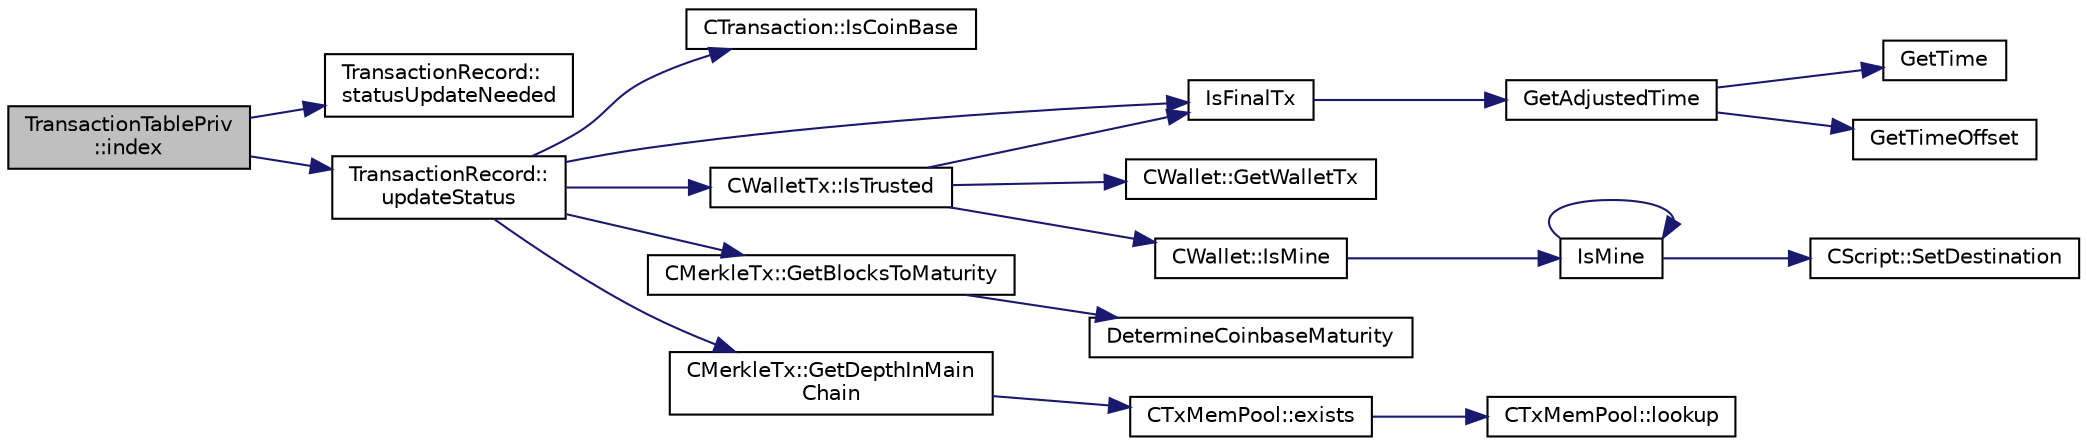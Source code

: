 digraph "TransactionTablePriv::index"
{
  edge [fontname="Helvetica",fontsize="10",labelfontname="Helvetica",labelfontsize="10"];
  node [fontname="Helvetica",fontsize="10",shape=record];
  rankdir="LR";
  Node61 [label="TransactionTablePriv\l::index",height=0.2,width=0.4,color="black", fillcolor="grey75", style="filled", fontcolor="black"];
  Node61 -> Node62 [color="midnightblue",fontsize="10",style="solid",fontname="Helvetica"];
  Node62 [label="TransactionRecord::\lstatusUpdateNeeded",height=0.2,width=0.4,color="black", fillcolor="white", style="filled",URL="$class_transaction_record.html#aaca6757b7b300151694021be6af18d11",tooltip="Return whether a status update is needed. "];
  Node61 -> Node63 [color="midnightblue",fontsize="10",style="solid",fontname="Helvetica"];
  Node63 [label="TransactionRecord::\lupdateStatus",height=0.2,width=0.4,color="black", fillcolor="white", style="filled",URL="$class_transaction_record.html#a9b643dd885a790ae511705a1446556be",tooltip="Update status from core wallet tx. "];
  Node63 -> Node64 [color="midnightblue",fontsize="10",style="solid",fontname="Helvetica"];
  Node64 [label="CTransaction::IsCoinBase",height=0.2,width=0.4,color="black", fillcolor="white", style="filled",URL="$class_c_transaction.html#a96256e8ac1bf79ad9c057e48c41132dd"];
  Node63 -> Node65 [color="midnightblue",fontsize="10",style="solid",fontname="Helvetica"];
  Node65 [label="CWalletTx::IsTrusted",height=0.2,width=0.4,color="black", fillcolor="white", style="filled",URL="$class_c_wallet_tx.html#a71efb0d5b5def8ae00a1d74b8741bfcb"];
  Node65 -> Node66 [color="midnightblue",fontsize="10",style="solid",fontname="Helvetica"];
  Node66 [label="IsFinalTx",height=0.2,width=0.4,color="black", fillcolor="white", style="filled",URL="$main_8cpp.html#adc332cd7ac94e639bb4239618341be19"];
  Node66 -> Node67 [color="midnightblue",fontsize="10",style="solid",fontname="Helvetica"];
  Node67 [label="GetAdjustedTime",height=0.2,width=0.4,color="black", fillcolor="white", style="filled",URL="$util_8cpp.html#a09f81b9c7650f898cf3cf305b87547e6"];
  Node67 -> Node68 [color="midnightblue",fontsize="10",style="solid",fontname="Helvetica"];
  Node68 [label="GetTime",height=0.2,width=0.4,color="black", fillcolor="white", style="filled",URL="$util_8cpp.html#a46fac5fba8ba905b5f9acb364f5d8c6f"];
  Node67 -> Node69 [color="midnightblue",fontsize="10",style="solid",fontname="Helvetica"];
  Node69 [label="GetTimeOffset",height=0.2,width=0.4,color="black", fillcolor="white", style="filled",URL="$util_8cpp.html#a50ca5344c75631267633f15cfe5e983e"];
  Node65 -> Node70 [color="midnightblue",fontsize="10",style="solid",fontname="Helvetica"];
  Node70 [label="CWallet::GetWalletTx",height=0.2,width=0.4,color="black", fillcolor="white", style="filled",URL="$class_c_wallet.html#ac496716bb889a5934fa27398aeb2330a"];
  Node65 -> Node71 [color="midnightblue",fontsize="10",style="solid",fontname="Helvetica"];
  Node71 [label="CWallet::IsMine",height=0.2,width=0.4,color="black", fillcolor="white", style="filled",URL="$class_c_wallet.html#a4eada57edc1c443564b8cc9b853d955c"];
  Node71 -> Node72 [color="midnightblue",fontsize="10",style="solid",fontname="Helvetica"];
  Node72 [label="IsMine",height=0.2,width=0.4,color="black", fillcolor="white", style="filled",URL="$script_8cpp.html#adc59cf67d903c1ba1ef225561b85bfce"];
  Node72 -> Node73 [color="midnightblue",fontsize="10",style="solid",fontname="Helvetica"];
  Node73 [label="CScript::SetDestination",height=0.2,width=0.4,color="black", fillcolor="white", style="filled",URL="$class_c_script.html#ad1b5a9077241aa06116040c4f1b7c31e"];
  Node72 -> Node72 [color="midnightblue",fontsize="10",style="solid",fontname="Helvetica"];
  Node63 -> Node74 [color="midnightblue",fontsize="10",style="solid",fontname="Helvetica"];
  Node74 [label="CMerkleTx::GetBlocksToMaturity",height=0.2,width=0.4,color="black", fillcolor="white", style="filled",URL="$class_c_merkle_tx.html#a69ebd437f7b44169659c3527fe73b6ab"];
  Node74 -> Node75 [color="midnightblue",fontsize="10",style="solid",fontname="Helvetica"];
  Node75 [label="DetermineCoinbaseMaturity",height=0.2,width=0.4,color="black", fillcolor="white", style="filled",URL="$proofs_8cpp.html#a97478c8207cae73889a6b1fbbc3c67e3",tooltip="Determine Coinbase Maturity (generally not a good idea - done so to increase speed) ..."];
  Node63 -> Node76 [color="midnightblue",fontsize="10",style="solid",fontname="Helvetica"];
  Node76 [label="CMerkleTx::GetDepthInMain\lChain",height=0.2,width=0.4,color="black", fillcolor="white", style="filled",URL="$class_c_merkle_tx.html#a887a9f1a0b7fc64b43e42cec76b38ef9"];
  Node76 -> Node77 [color="midnightblue",fontsize="10",style="solid",fontname="Helvetica"];
  Node77 [label="CTxMemPool::exists",height=0.2,width=0.4,color="black", fillcolor="white", style="filled",URL="$class_c_tx_mem_pool.html#a8b7a13b5289ab839d4460f41a7da9789"];
  Node77 -> Node78 [color="midnightblue",fontsize="10",style="solid",fontname="Helvetica"];
  Node78 [label="CTxMemPool::lookup",height=0.2,width=0.4,color="black", fillcolor="white", style="filled",URL="$class_c_tx_mem_pool.html#ad6d9966cdeb4b6586f7186e709b4e77e"];
  Node63 -> Node66 [color="midnightblue",fontsize="10",style="solid",fontname="Helvetica"];
}
